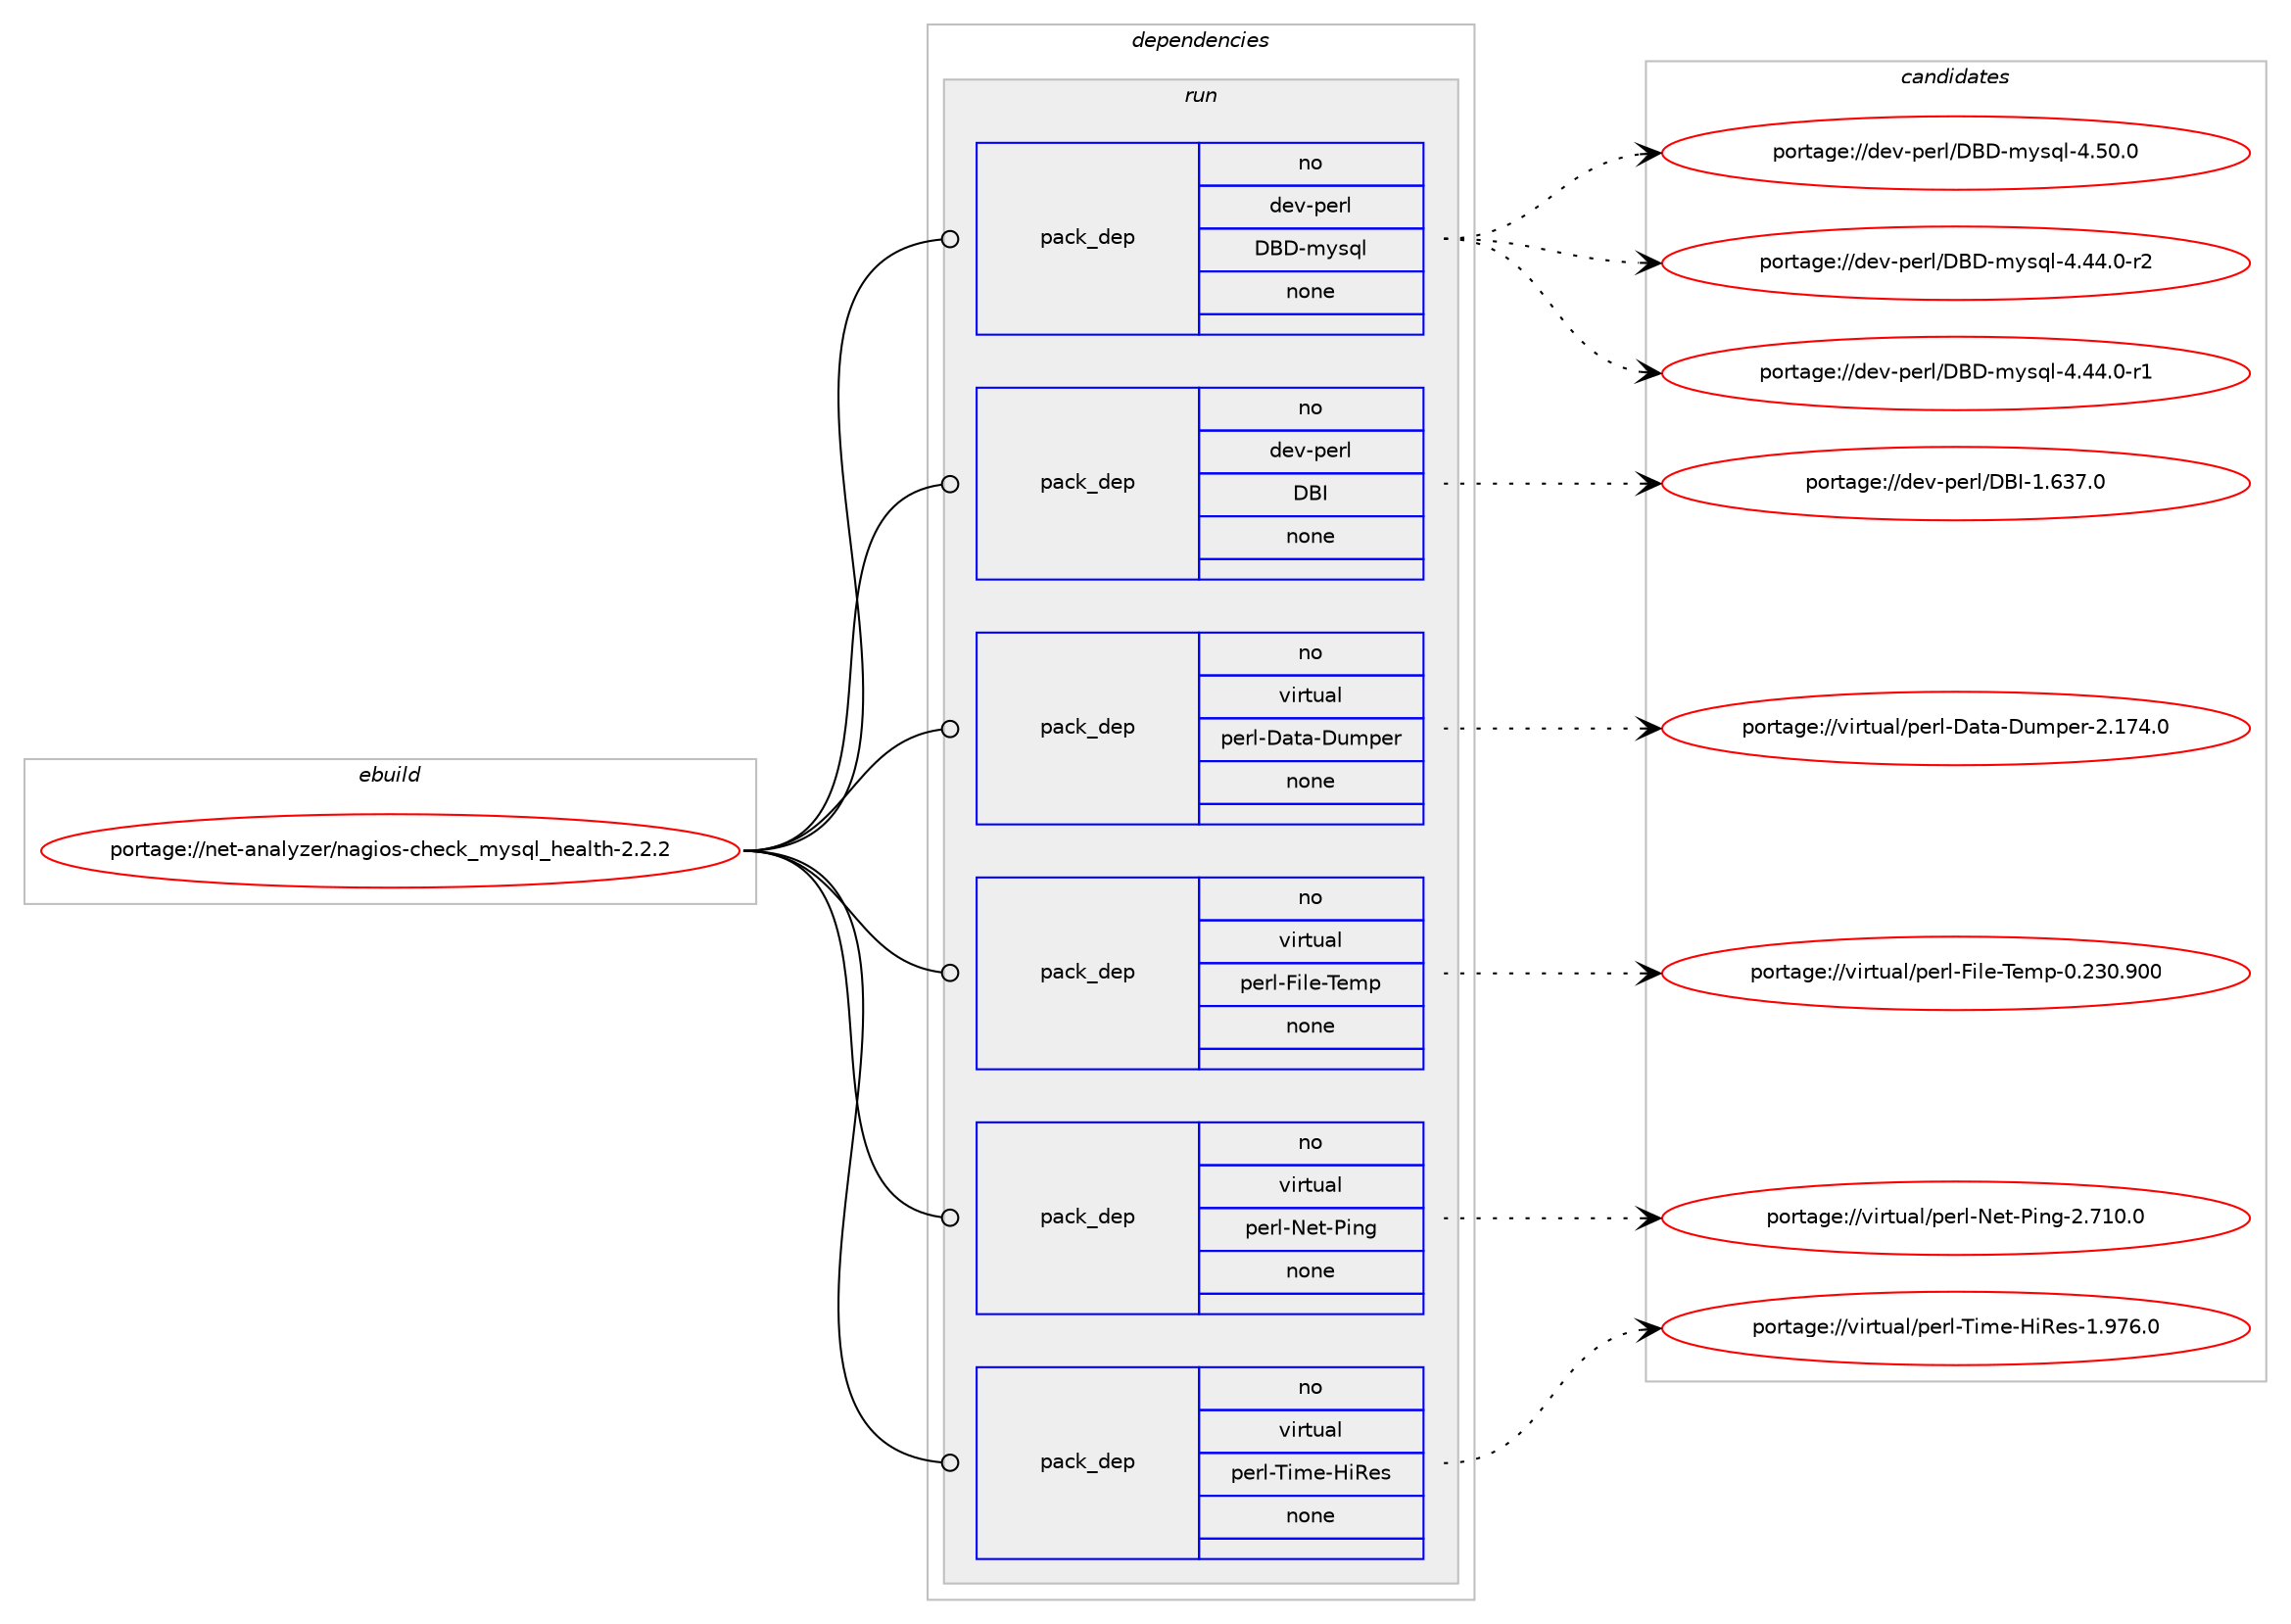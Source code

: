 digraph prolog {

# *************
# Graph options
# *************

newrank=true;
concentrate=true;
compound=true;
graph [rankdir=LR,fontname=Helvetica,fontsize=10,ranksep=1.5];#, ranksep=2.5, nodesep=0.2];
edge  [arrowhead=vee];
node  [fontname=Helvetica,fontsize=10];

# **********
# The ebuild
# **********

subgraph cluster_leftcol {
color=gray;
rank=same;
label=<<i>ebuild</i>>;
id [label="portage://net-analyzer/nagios-check_mysql_health-2.2.2", color=red, width=4, href="../net-analyzer/nagios-check_mysql_health-2.2.2.svg"];
}

# ****************
# The dependencies
# ****************

subgraph cluster_midcol {
color=gray;
label=<<i>dependencies</i>>;
subgraph cluster_compile {
fillcolor="#eeeeee";
style=filled;
label=<<i>compile</i>>;
}
subgraph cluster_compileandrun {
fillcolor="#eeeeee";
style=filled;
label=<<i>compile and run</i>>;
}
subgraph cluster_run {
fillcolor="#eeeeee";
style=filled;
label=<<i>run</i>>;
subgraph pack52239 {
dependency67516 [label=<<TABLE BORDER="0" CELLBORDER="1" CELLSPACING="0" CELLPADDING="4" WIDTH="220"><TR><TD ROWSPAN="6" CELLPADDING="30">pack_dep</TD></TR><TR><TD WIDTH="110">no</TD></TR><TR><TD>dev-perl</TD></TR><TR><TD>DBD-mysql</TD></TR><TR><TD>none</TD></TR><TR><TD></TD></TR></TABLE>>, shape=none, color=blue];
}
id:e -> dependency67516:w [weight=20,style="solid",arrowhead="odot"];
subgraph pack52240 {
dependency67517 [label=<<TABLE BORDER="0" CELLBORDER="1" CELLSPACING="0" CELLPADDING="4" WIDTH="220"><TR><TD ROWSPAN="6" CELLPADDING="30">pack_dep</TD></TR><TR><TD WIDTH="110">no</TD></TR><TR><TD>dev-perl</TD></TR><TR><TD>DBI</TD></TR><TR><TD>none</TD></TR><TR><TD></TD></TR></TABLE>>, shape=none, color=blue];
}
id:e -> dependency67517:w [weight=20,style="solid",arrowhead="odot"];
subgraph pack52241 {
dependency67518 [label=<<TABLE BORDER="0" CELLBORDER="1" CELLSPACING="0" CELLPADDING="4" WIDTH="220"><TR><TD ROWSPAN="6" CELLPADDING="30">pack_dep</TD></TR><TR><TD WIDTH="110">no</TD></TR><TR><TD>virtual</TD></TR><TR><TD>perl-Data-Dumper</TD></TR><TR><TD>none</TD></TR><TR><TD></TD></TR></TABLE>>, shape=none, color=blue];
}
id:e -> dependency67518:w [weight=20,style="solid",arrowhead="odot"];
subgraph pack52242 {
dependency67519 [label=<<TABLE BORDER="0" CELLBORDER="1" CELLSPACING="0" CELLPADDING="4" WIDTH="220"><TR><TD ROWSPAN="6" CELLPADDING="30">pack_dep</TD></TR><TR><TD WIDTH="110">no</TD></TR><TR><TD>virtual</TD></TR><TR><TD>perl-File-Temp</TD></TR><TR><TD>none</TD></TR><TR><TD></TD></TR></TABLE>>, shape=none, color=blue];
}
id:e -> dependency67519:w [weight=20,style="solid",arrowhead="odot"];
subgraph pack52243 {
dependency67520 [label=<<TABLE BORDER="0" CELLBORDER="1" CELLSPACING="0" CELLPADDING="4" WIDTH="220"><TR><TD ROWSPAN="6" CELLPADDING="30">pack_dep</TD></TR><TR><TD WIDTH="110">no</TD></TR><TR><TD>virtual</TD></TR><TR><TD>perl-Net-Ping</TD></TR><TR><TD>none</TD></TR><TR><TD></TD></TR></TABLE>>, shape=none, color=blue];
}
id:e -> dependency67520:w [weight=20,style="solid",arrowhead="odot"];
subgraph pack52244 {
dependency67521 [label=<<TABLE BORDER="0" CELLBORDER="1" CELLSPACING="0" CELLPADDING="4" WIDTH="220"><TR><TD ROWSPAN="6" CELLPADDING="30">pack_dep</TD></TR><TR><TD WIDTH="110">no</TD></TR><TR><TD>virtual</TD></TR><TR><TD>perl-Time-HiRes</TD></TR><TR><TD>none</TD></TR><TR><TD></TD></TR></TABLE>>, shape=none, color=blue];
}
id:e -> dependency67521:w [weight=20,style="solid",arrowhead="odot"];
}
}

# **************
# The candidates
# **************

subgraph cluster_choices {
rank=same;
color=gray;
label=<<i>candidates</i>>;

subgraph choice52239 {
color=black;
nodesep=1;
choice10010111845112101114108476866684510912111511310845524653484648 [label="portage://dev-perl/DBD-mysql-4.50.0", color=red, width=4,href="../dev-perl/DBD-mysql-4.50.0.svg"];
choice100101118451121011141084768666845109121115113108455246525246484511450 [label="portage://dev-perl/DBD-mysql-4.44.0-r2", color=red, width=4,href="../dev-perl/DBD-mysql-4.44.0-r2.svg"];
choice100101118451121011141084768666845109121115113108455246525246484511449 [label="portage://dev-perl/DBD-mysql-4.44.0-r1", color=red, width=4,href="../dev-perl/DBD-mysql-4.44.0-r1.svg"];
dependency67516:e -> choice10010111845112101114108476866684510912111511310845524653484648:w [style=dotted,weight="100"];
dependency67516:e -> choice100101118451121011141084768666845109121115113108455246525246484511450:w [style=dotted,weight="100"];
dependency67516:e -> choice100101118451121011141084768666845109121115113108455246525246484511449:w [style=dotted,weight="100"];
}
subgraph choice52240 {
color=black;
nodesep=1;
choice10010111845112101114108476866734549465451554648 [label="portage://dev-perl/DBI-1.637.0", color=red, width=4,href="../dev-perl/DBI-1.637.0.svg"];
dependency67517:e -> choice10010111845112101114108476866734549465451554648:w [style=dotted,weight="100"];
}
subgraph choice52241 {
color=black;
nodesep=1;
choice11810511411611797108471121011141084568971169745681171091121011144550464955524648 [label="portage://virtual/perl-Data-Dumper-2.174.0", color=red, width=4,href="../virtual/perl-Data-Dumper-2.174.0.svg"];
dependency67518:e -> choice11810511411611797108471121011141084568971169745681171091121011144550464955524648:w [style=dotted,weight="100"];
}
subgraph choice52242 {
color=black;
nodesep=1;
choice11810511411611797108471121011141084570105108101458410110911245484650514846574848 [label="portage://virtual/perl-File-Temp-0.230.900", color=red, width=4,href="../virtual/perl-File-Temp-0.230.900.svg"];
dependency67519:e -> choice11810511411611797108471121011141084570105108101458410110911245484650514846574848:w [style=dotted,weight="100"];
}
subgraph choice52243 {
color=black;
nodesep=1;
choice1181051141161179710847112101114108457810111645801051101034550465549484648 [label="portage://virtual/perl-Net-Ping-2.710.0", color=red, width=4,href="../virtual/perl-Net-Ping-2.710.0.svg"];
dependency67520:e -> choice1181051141161179710847112101114108457810111645801051101034550465549484648:w [style=dotted,weight="100"];
}
subgraph choice52244 {
color=black;
nodesep=1;
choice118105114116117971084711210111410845841051091014572105821011154549465755544648 [label="portage://virtual/perl-Time-HiRes-1.976.0", color=red, width=4,href="../virtual/perl-Time-HiRes-1.976.0.svg"];
dependency67521:e -> choice118105114116117971084711210111410845841051091014572105821011154549465755544648:w [style=dotted,weight="100"];
}
}

}
